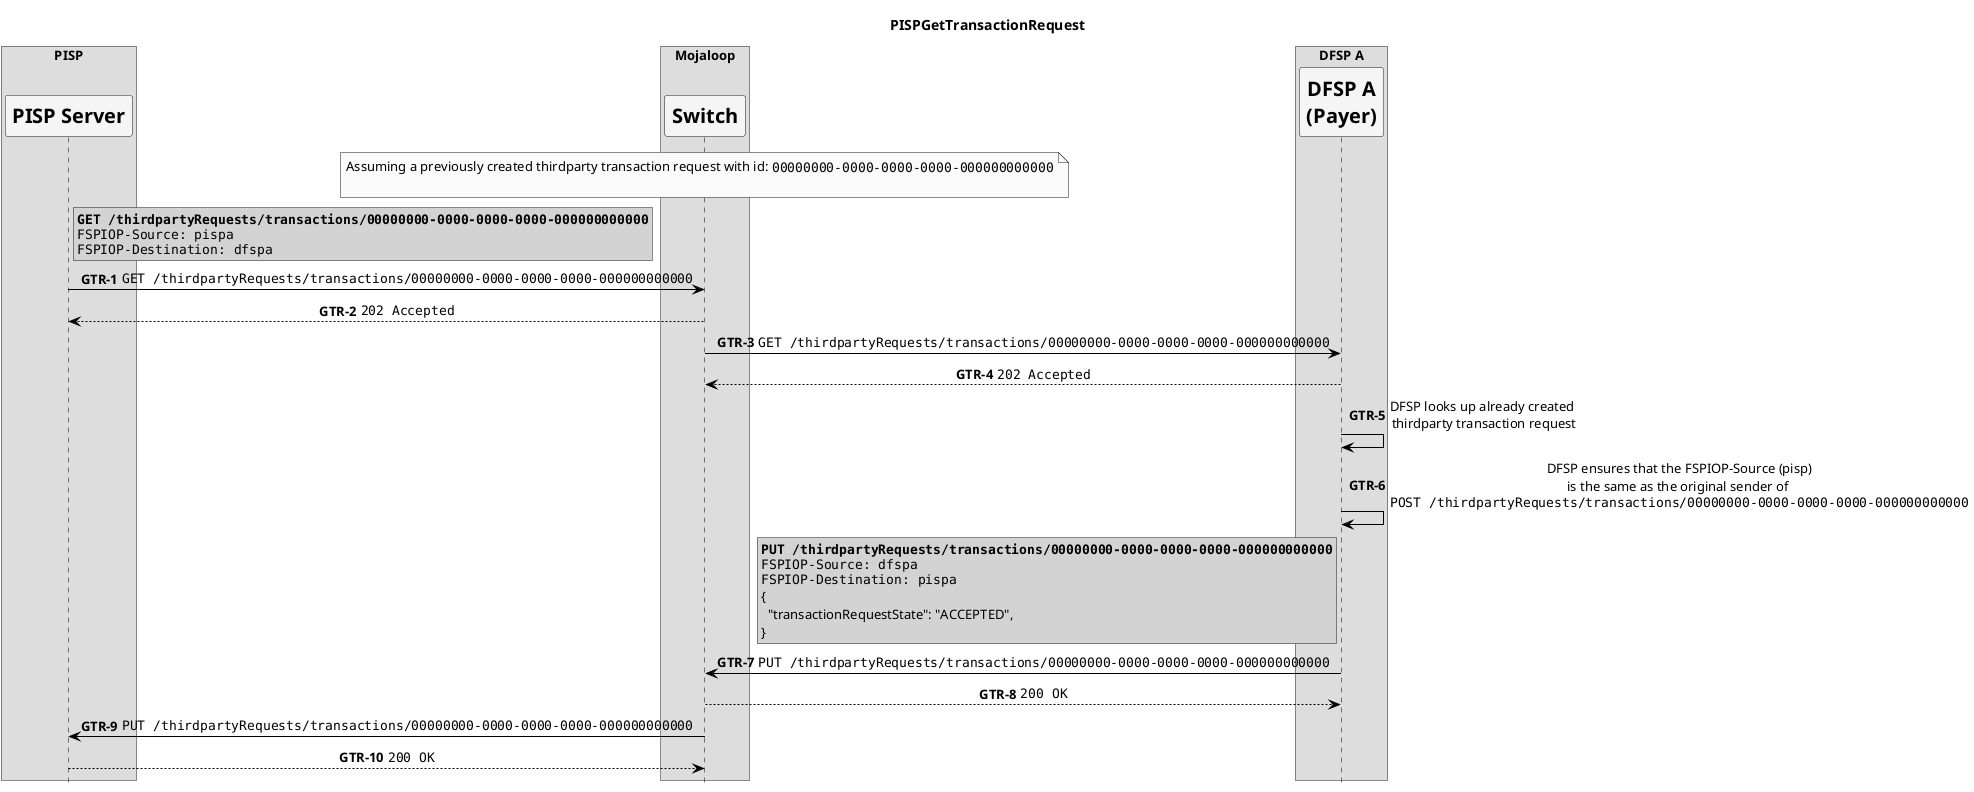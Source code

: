 @startuml

' declaring skinparam
skinparam sequenceMessageAlign center
skinparam shadowing false
skinparam defaultFontName Verdana
skinparam monochrome true
skinparam SequenceLifeLineBackgroundColor WhiteSmoke
skinparam SequenceLifeLineBorderColor Black
skinparam ParticipantFontStyle Bold
skinparam ParticipantFontSize 20
skinparam ParticipantBackgroundColor WhiteSmoke
skinparam ArrowColor Black

hide footbox

title PISPGetTransactionRequest

box "PISP"
participant "PISP Server" as D1
end box
box "Mojaloop"
    participant Switch as S
end box
box "DFSP A"
    participant "DFSP A\n(Payer)" as D2
end box

autonumber 1 "<b>GTR-#</b>"

note over S
  Assuming a previously created thirdparty transaction request with id: ""00000000-0000-0000-0000-000000000000""

end note



rnote right of D1 #LightGray
**""GET /thirdpartyRequests/transactions/00000000-0000-0000-0000-000000000000""**
""FSPIOP-Source: pispa""
""FSPIOP-Destination: dfspa""
end note

D1 -> S: ""GET /thirdpartyRequests/transactions/00000000-0000-0000-0000-000000000000""
S --> D1: ""202 Accepted""

S -> D2: ""GET /thirdpartyRequests/transactions/00000000-0000-0000-0000-000000000000""
D2 --> S: ""202 Accepted""

D2 -> D2: DFSP looks up already created \nthirdparty transaction request
D2 -> D2: DFSP ensures that the FSPIOP-Source (pisp)\nis the same as the original sender of \n""POST /thirdpartyRequests/transactions/00000000-0000-0000-0000-000000000000""

rnote left of D2 #LightGray
**""PUT /thirdpartyRequests/transactions/00000000-0000-0000-0000-000000000000""**
""FSPIOP-Source: dfspa""
""FSPIOP-Destination: pispa""
{
  "transactionRequestState": "ACCEPTED",
}
end note
D2 -> S: ""PUT /thirdpartyRequests/transactions/00000000-0000-0000-0000-000000000000""
S --> D2: ""200 OK""

S -> D1: ""PUT /thirdpartyRequests/transactions/00000000-0000-0000-0000-000000000000""
D1 --> S: ""200 OK""

@enduml
